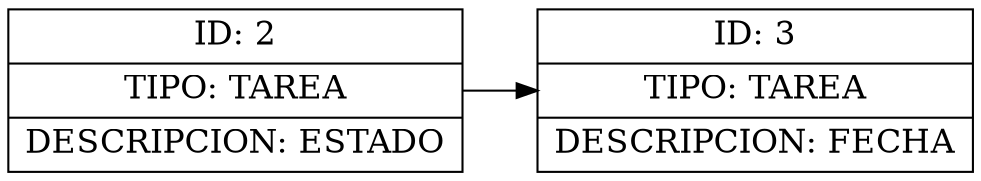 digraph g {
	graph [
		rankdir = "LR"
	];

	node [
		fontsize = "16"
		shape = "ellipse"
	];

	edge [
	];

	"2" [
		label = "<f0> ID: 2| <f1> TIPO: TAREA| <f2> DESCRIPCION: ESTADO"
	shape = "record"
	];

	"2":f1 -> "3":f1 [
		id = 0
	];

	"3" [
		label = "<f0> ID: 3| <f1> TIPO: TAREA| <f2> DESCRIPCION: FECHA"
	shape = "record"
	];

}